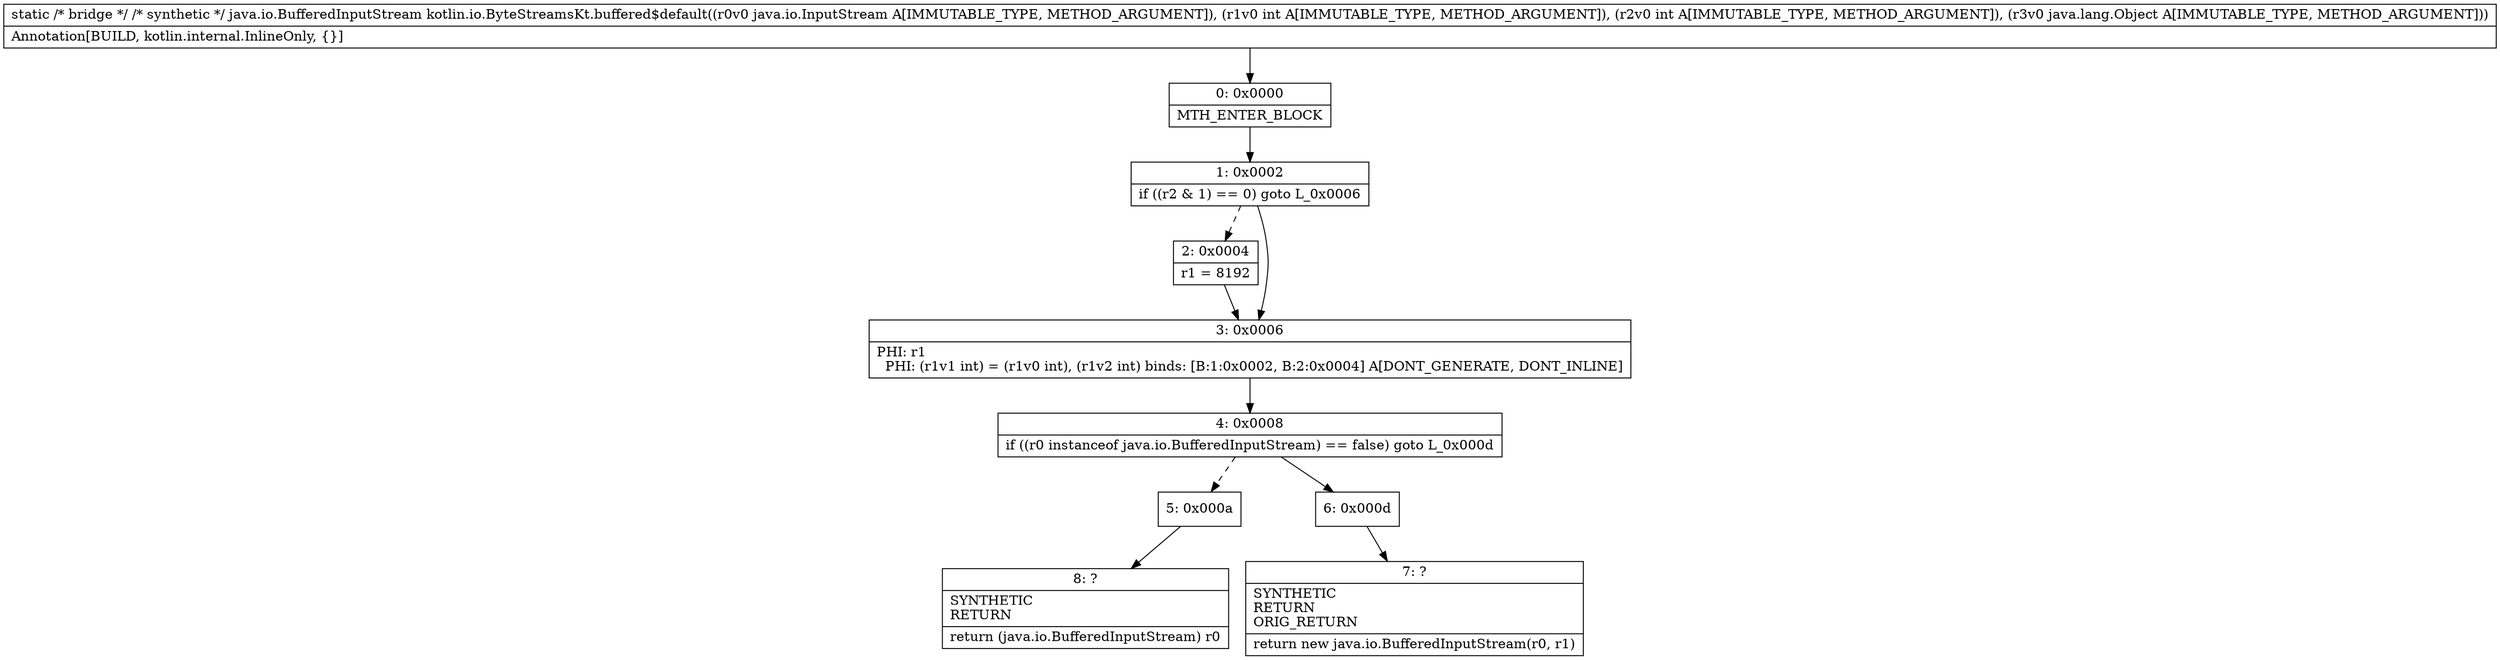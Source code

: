 digraph "CFG forkotlin.io.ByteStreamsKt.buffered$default(Ljava\/io\/InputStream;IILjava\/lang\/Object;)Ljava\/io\/BufferedInputStream;" {
Node_0 [shape=record,label="{0\:\ 0x0000|MTH_ENTER_BLOCK\l}"];
Node_1 [shape=record,label="{1\:\ 0x0002|if ((r2 & 1) == 0) goto L_0x0006\l}"];
Node_2 [shape=record,label="{2\:\ 0x0004|r1 = 8192\l}"];
Node_3 [shape=record,label="{3\:\ 0x0006|PHI: r1 \l  PHI: (r1v1 int) = (r1v0 int), (r1v2 int) binds: [B:1:0x0002, B:2:0x0004] A[DONT_GENERATE, DONT_INLINE]\l}"];
Node_4 [shape=record,label="{4\:\ 0x0008|if ((r0 instanceof java.io.BufferedInputStream) == false) goto L_0x000d\l}"];
Node_5 [shape=record,label="{5\:\ 0x000a}"];
Node_6 [shape=record,label="{6\:\ 0x000d}"];
Node_7 [shape=record,label="{7\:\ ?|SYNTHETIC\lRETURN\lORIG_RETURN\l|return new java.io.BufferedInputStream(r0, r1)\l}"];
Node_8 [shape=record,label="{8\:\ ?|SYNTHETIC\lRETURN\l|return (java.io.BufferedInputStream) r0\l}"];
MethodNode[shape=record,label="{static \/* bridge *\/ \/* synthetic *\/ java.io.BufferedInputStream kotlin.io.ByteStreamsKt.buffered$default((r0v0 java.io.InputStream A[IMMUTABLE_TYPE, METHOD_ARGUMENT]), (r1v0 int A[IMMUTABLE_TYPE, METHOD_ARGUMENT]), (r2v0 int A[IMMUTABLE_TYPE, METHOD_ARGUMENT]), (r3v0 java.lang.Object A[IMMUTABLE_TYPE, METHOD_ARGUMENT]))  | Annotation[BUILD, kotlin.internal.InlineOnly, \{\}]\l}"];
MethodNode -> Node_0;
Node_0 -> Node_1;
Node_1 -> Node_2[style=dashed];
Node_1 -> Node_3;
Node_2 -> Node_3;
Node_3 -> Node_4;
Node_4 -> Node_5[style=dashed];
Node_4 -> Node_6;
Node_5 -> Node_8;
Node_6 -> Node_7;
}

